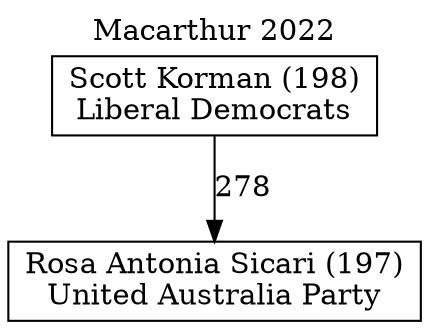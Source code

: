 // House preference flow
digraph "Rosa Antonia Sicari (197)_Macarthur_2022" {
	graph [label="Macarthur 2022" labelloc=t mclimit=10]
	node [shape=box]
	"Rosa Antonia Sicari (197)" [label="Rosa Antonia Sicari (197)
United Australia Party"]
	"Scott Korman (198)" [label="Scott Korman (198)
Liberal Democrats"]
	"Scott Korman (198)" -> "Rosa Antonia Sicari (197)" [label=278]
}
